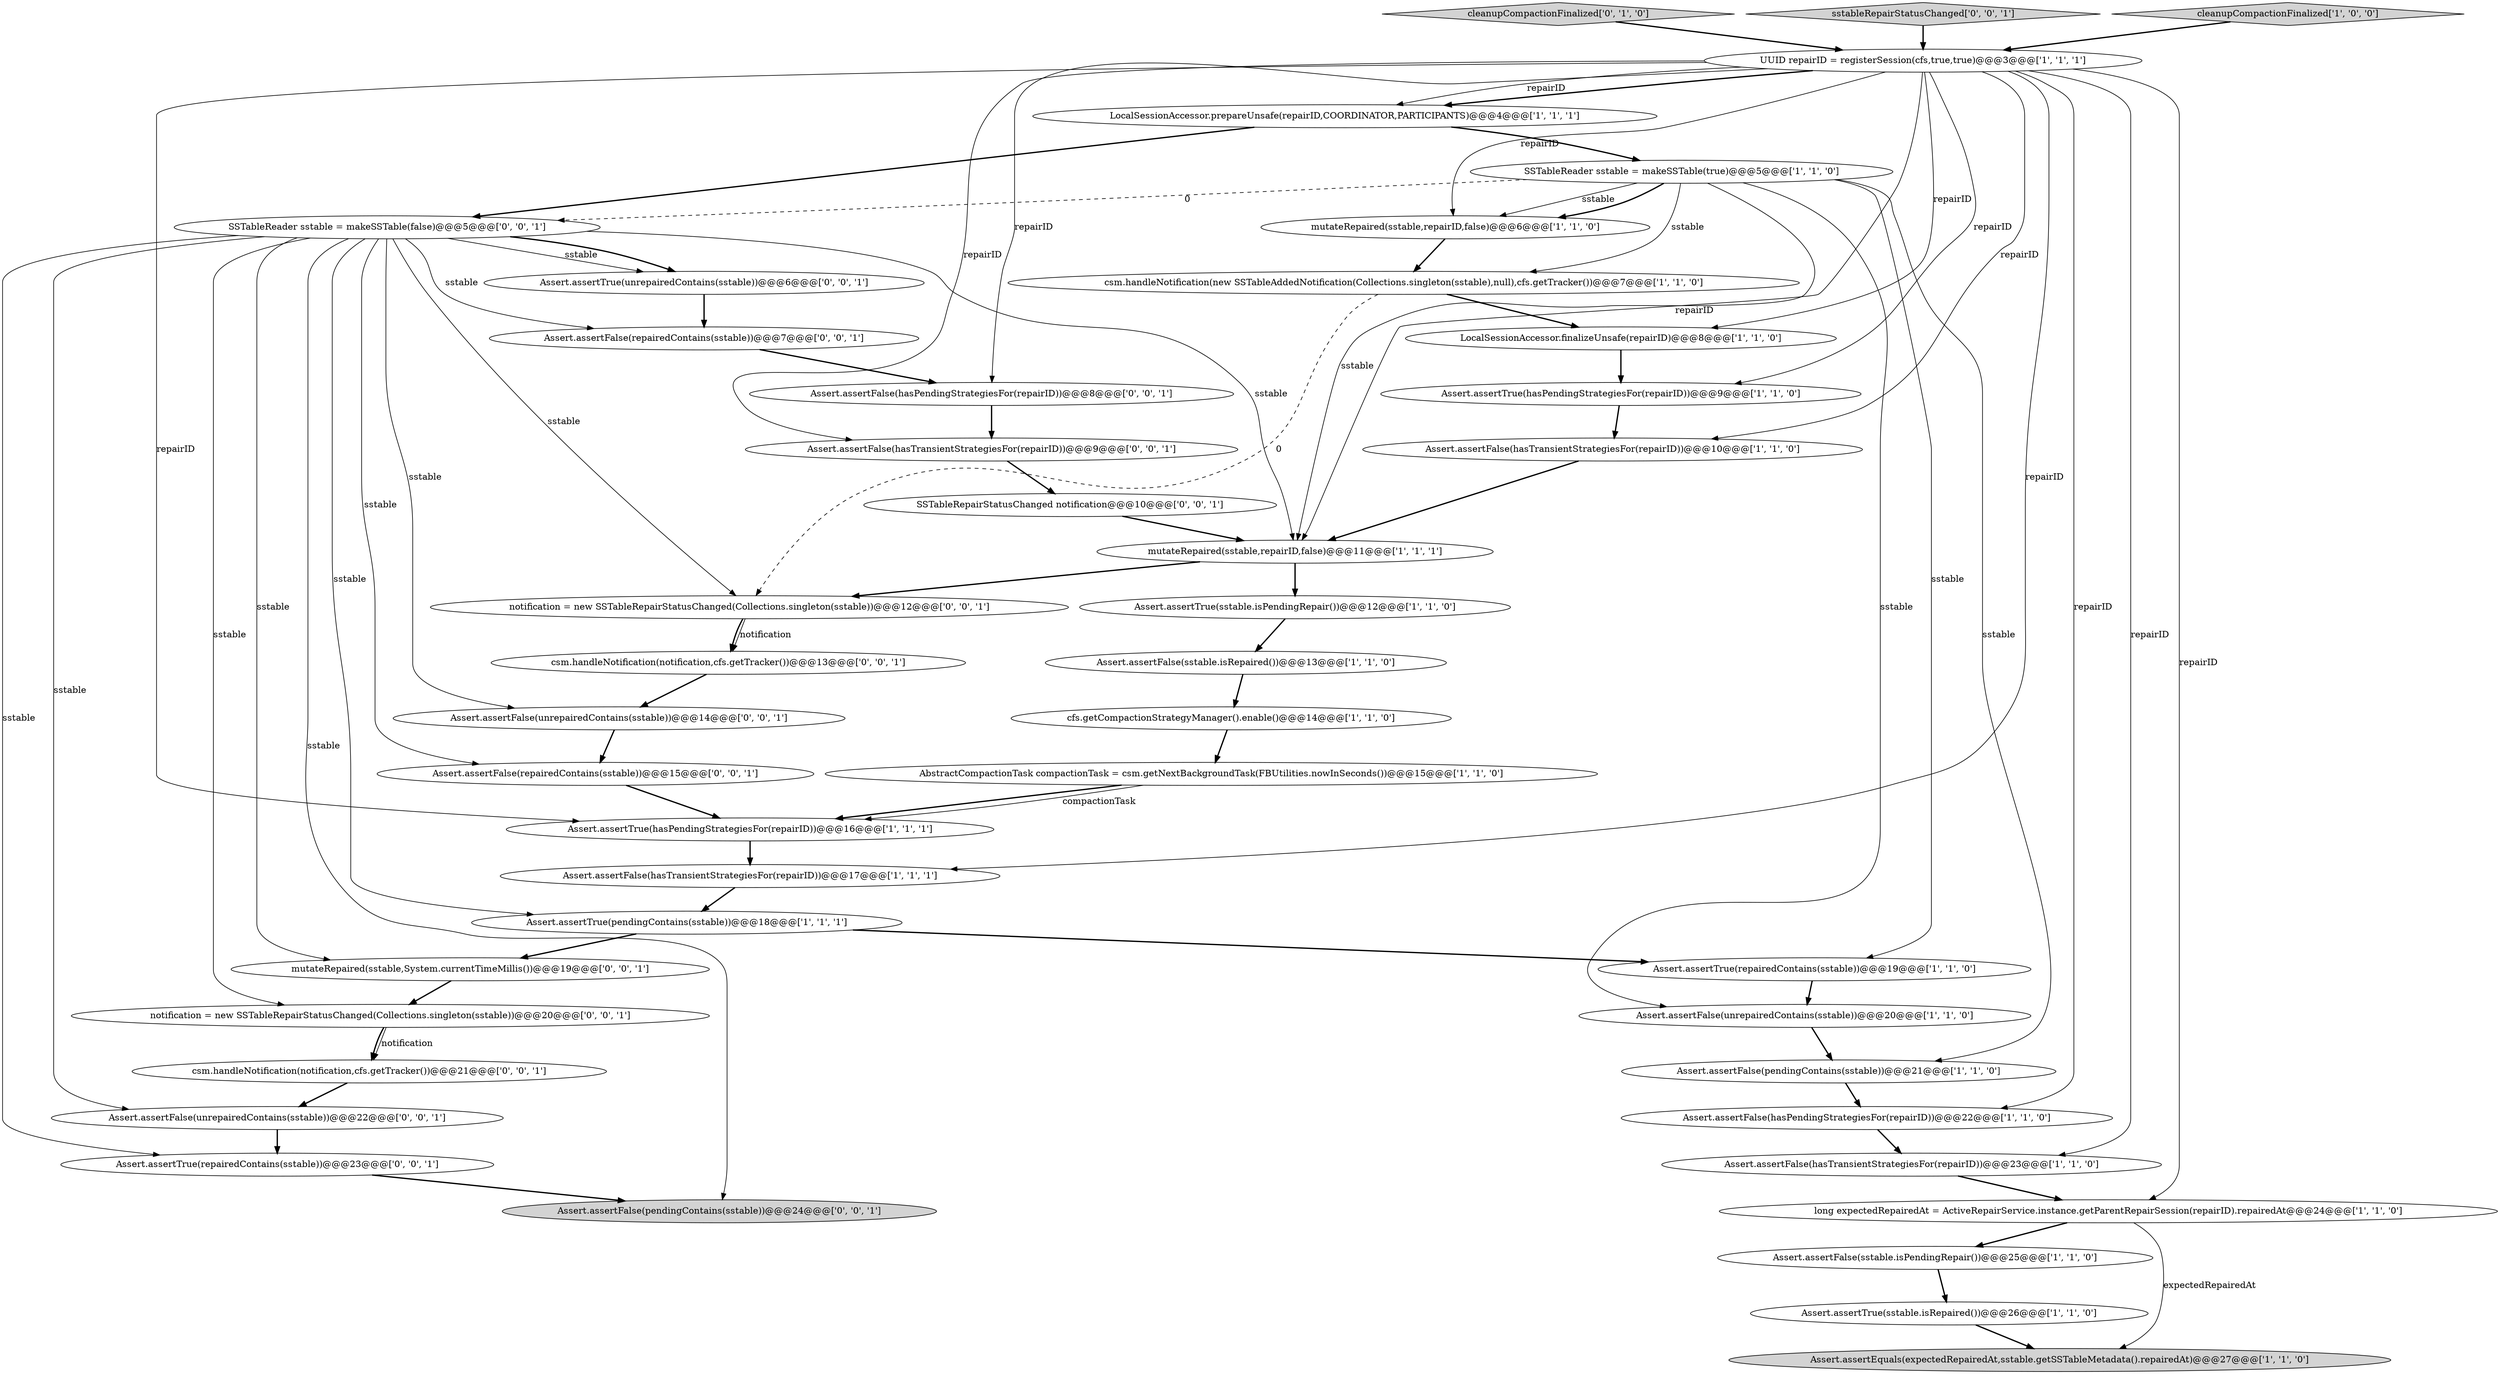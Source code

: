 digraph {
34 [style = filled, label = "notification = new SSTableRepairStatusChanged(Collections.singleton(sstable))@@@12@@@['0', '0', '1']", fillcolor = white, shape = ellipse image = "AAA0AAABBB3BBB"];
5 [style = filled, label = "Assert.assertFalse(sstable.isPendingRepair())@@@25@@@['1', '1', '0']", fillcolor = white, shape = ellipse image = "AAA0AAABBB1BBB"];
25 [style = filled, label = "Assert.assertFalse(hasTransientStrategiesFor(repairID))@@@17@@@['1', '1', '1']", fillcolor = white, shape = ellipse image = "AAA0AAABBB1BBB"];
26 [style = filled, label = "cleanupCompactionFinalized['0', '1', '0']", fillcolor = lightgray, shape = diamond image = "AAA0AAABBB2BBB"];
3 [style = filled, label = "Assert.assertTrue(sstable.isRepaired())@@@26@@@['1', '1', '0']", fillcolor = white, shape = ellipse image = "AAA0AAABBB1BBB"];
12 [style = filled, label = "Assert.assertFalse(hasTransientStrategiesFor(repairID))@@@23@@@['1', '1', '0']", fillcolor = white, shape = ellipse image = "AAA0AAABBB1BBB"];
22 [style = filled, label = "Assert.assertFalse(hasPendingStrategiesFor(repairID))@@@22@@@['1', '1', '0']", fillcolor = white, shape = ellipse image = "AAA0AAABBB1BBB"];
41 [style = filled, label = "Assert.assertTrue(repairedContains(sstable))@@@23@@@['0', '0', '1']", fillcolor = white, shape = ellipse image = "AAA0AAABBB3BBB"];
21 [style = filled, label = "LocalSessionAccessor.prepareUnsafe(repairID,COORDINATOR,PARTICIPANTS)@@@4@@@['1', '1', '1']", fillcolor = white, shape = ellipse image = "AAA0AAABBB1BBB"];
33 [style = filled, label = "sstableRepairStatusChanged['0', '0', '1']", fillcolor = lightgray, shape = diamond image = "AAA0AAABBB3BBB"];
14 [style = filled, label = "mutateRepaired(sstable,repairID,false)@@@11@@@['1', '1', '1']", fillcolor = white, shape = ellipse image = "AAA0AAABBB1BBB"];
9 [style = filled, label = "Assert.assertFalse(hasTransientStrategiesFor(repairID))@@@10@@@['1', '1', '0']", fillcolor = white, shape = ellipse image = "AAA0AAABBB1BBB"];
16 [style = filled, label = "long expectedRepairedAt = ActiveRepairService.instance.getParentRepairSession(repairID).repairedAt@@@24@@@['1', '1', '0']", fillcolor = white, shape = ellipse image = "AAA0AAABBB1BBB"];
15 [style = filled, label = "Assert.assertFalse(pendingContains(sstable))@@@21@@@['1', '1', '0']", fillcolor = white, shape = ellipse image = "AAA0AAABBB1BBB"];
29 [style = filled, label = "Assert.assertFalse(pendingContains(sstable))@@@24@@@['0', '0', '1']", fillcolor = lightgray, shape = ellipse image = "AAA0AAABBB3BBB"];
30 [style = filled, label = "notification = new SSTableRepairStatusChanged(Collections.singleton(sstable))@@@20@@@['0', '0', '1']", fillcolor = white, shape = ellipse image = "AAA0AAABBB3BBB"];
11 [style = filled, label = "AbstractCompactionTask compactionTask = csm.getNextBackgroundTask(FBUtilities.nowInSeconds())@@@15@@@['1', '1', '0']", fillcolor = white, shape = ellipse image = "AAA0AAABBB1BBB"];
37 [style = filled, label = "Assert.assertTrue(unrepairedContains(sstable))@@@6@@@['0', '0', '1']", fillcolor = white, shape = ellipse image = "AAA0AAABBB3BBB"];
27 [style = filled, label = "csm.handleNotification(notification,cfs.getTracker())@@@21@@@['0', '0', '1']", fillcolor = white, shape = ellipse image = "AAA0AAABBB3BBB"];
42 [style = filled, label = "Assert.assertFalse(hasTransientStrategiesFor(repairID))@@@9@@@['0', '0', '1']", fillcolor = white, shape = ellipse image = "AAA0AAABBB3BBB"];
1 [style = filled, label = "UUID repairID = registerSession(cfs,true,true)@@@3@@@['1', '1', '1']", fillcolor = white, shape = ellipse image = "AAA0AAABBB1BBB"];
8 [style = filled, label = "cfs.getCompactionStrategyManager().enable()@@@14@@@['1', '1', '0']", fillcolor = white, shape = ellipse image = "AAA0AAABBB1BBB"];
28 [style = filled, label = "SSTableRepairStatusChanged notification@@@10@@@['0', '0', '1']", fillcolor = white, shape = ellipse image = "AAA0AAABBB3BBB"];
39 [style = filled, label = "mutateRepaired(sstable,System.currentTimeMillis())@@@19@@@['0', '0', '1']", fillcolor = white, shape = ellipse image = "AAA0AAABBB3BBB"];
18 [style = filled, label = "Assert.assertFalse(unrepairedContains(sstable))@@@20@@@['1', '1', '0']", fillcolor = white, shape = ellipse image = "AAA0AAABBB1BBB"];
20 [style = filled, label = "csm.handleNotification(new SSTableAddedNotification(Collections.singleton(sstable),null),cfs.getTracker())@@@7@@@['1', '1', '0']", fillcolor = white, shape = ellipse image = "AAA0AAABBB1BBB"];
17 [style = filled, label = "Assert.assertTrue(hasPendingStrategiesFor(repairID))@@@9@@@['1', '1', '0']", fillcolor = white, shape = ellipse image = "AAA0AAABBB1BBB"];
38 [style = filled, label = "Assert.assertFalse(repairedContains(sstable))@@@15@@@['0', '0', '1']", fillcolor = white, shape = ellipse image = "AAA0AAABBB3BBB"];
19 [style = filled, label = "cleanupCompactionFinalized['1', '0', '0']", fillcolor = lightgray, shape = diamond image = "AAA0AAABBB1BBB"];
7 [style = filled, label = "SSTableReader sstable = makeSSTable(true)@@@5@@@['1', '1', '0']", fillcolor = white, shape = ellipse image = "AAA0AAABBB1BBB"];
35 [style = filled, label = "SSTableReader sstable = makeSSTable(false)@@@5@@@['0', '0', '1']", fillcolor = white, shape = ellipse image = "AAA0AAABBB3BBB"];
2 [style = filled, label = "mutateRepaired(sstable,repairID,false)@@@6@@@['1', '1', '0']", fillcolor = white, shape = ellipse image = "AAA0AAABBB1BBB"];
23 [style = filled, label = "Assert.assertTrue(sstable.isPendingRepair())@@@12@@@['1', '1', '0']", fillcolor = white, shape = ellipse image = "AAA0AAABBB1BBB"];
43 [style = filled, label = "Assert.assertFalse(unrepairedContains(sstable))@@@22@@@['0', '0', '1']", fillcolor = white, shape = ellipse image = "AAA0AAABBB3BBB"];
31 [style = filled, label = "Assert.assertFalse(repairedContains(sstable))@@@7@@@['0', '0', '1']", fillcolor = white, shape = ellipse image = "AAA0AAABBB3BBB"];
32 [style = filled, label = "csm.handleNotification(notification,cfs.getTracker())@@@13@@@['0', '0', '1']", fillcolor = white, shape = ellipse image = "AAA0AAABBB3BBB"];
10 [style = filled, label = "LocalSessionAccessor.finalizeUnsafe(repairID)@@@8@@@['1', '1', '0']", fillcolor = white, shape = ellipse image = "AAA0AAABBB1BBB"];
6 [style = filled, label = "Assert.assertEquals(expectedRepairedAt,sstable.getSSTableMetadata().repairedAt)@@@27@@@['1', '1', '0']", fillcolor = lightgray, shape = ellipse image = "AAA0AAABBB1BBB"];
4 [style = filled, label = "Assert.assertFalse(sstable.isRepaired())@@@13@@@['1', '1', '0']", fillcolor = white, shape = ellipse image = "AAA0AAABBB1BBB"];
13 [style = filled, label = "Assert.assertTrue(pendingContains(sstable))@@@18@@@['1', '1', '1']", fillcolor = white, shape = ellipse image = "AAA0AAABBB1BBB"];
24 [style = filled, label = "Assert.assertTrue(hasPendingStrategiesFor(repairID))@@@16@@@['1', '1', '1']", fillcolor = white, shape = ellipse image = "AAA0AAABBB1BBB"];
36 [style = filled, label = "Assert.assertFalse(unrepairedContains(sstable))@@@14@@@['0', '0', '1']", fillcolor = white, shape = ellipse image = "AAA0AAABBB3BBB"];
40 [style = filled, label = "Assert.assertFalse(hasPendingStrategiesFor(repairID))@@@8@@@['0', '0', '1']", fillcolor = white, shape = ellipse image = "AAA0AAABBB3BBB"];
0 [style = filled, label = "Assert.assertTrue(repairedContains(sstable))@@@19@@@['1', '1', '0']", fillcolor = white, shape = ellipse image = "AAA0AAABBB1BBB"];
1->17 [style = solid, label="repairID"];
7->2 [style = solid, label="sstable"];
7->0 [style = solid, label="sstable"];
1->2 [style = solid, label="repairID"];
1->16 [style = solid, label="repairID"];
1->40 [style = solid, label="repairID"];
35->37 [style = solid, label="sstable"];
40->42 [style = bold, label=""];
20->34 [style = dashed, label="0"];
30->27 [style = solid, label="notification"];
13->39 [style = bold, label=""];
35->38 [style = solid, label="sstable"];
20->10 [style = bold, label=""];
7->20 [style = solid, label="sstable"];
10->17 [style = bold, label=""];
19->1 [style = bold, label=""];
1->24 [style = solid, label="repairID"];
37->31 [style = bold, label=""];
35->13 [style = solid, label="sstable"];
13->0 [style = bold, label=""];
31->40 [style = bold, label=""];
42->28 [style = bold, label=""];
1->22 [style = solid, label="repairID"];
7->15 [style = solid, label="sstable"];
1->21 [style = bold, label=""];
1->10 [style = solid, label="repairID"];
7->18 [style = solid, label="sstable"];
4->8 [style = bold, label=""];
35->30 [style = solid, label="sstable"];
15->22 [style = bold, label=""];
11->24 [style = bold, label=""];
7->35 [style = dashed, label="0"];
35->43 [style = solid, label="sstable"];
38->24 [style = bold, label=""];
12->16 [style = bold, label=""];
3->6 [style = bold, label=""];
32->36 [style = bold, label=""];
30->27 [style = bold, label=""];
43->41 [style = bold, label=""];
8->11 [style = bold, label=""];
1->42 [style = solid, label="repairID"];
35->39 [style = solid, label="sstable"];
41->29 [style = bold, label=""];
33->1 [style = bold, label=""];
35->31 [style = solid, label="sstable"];
2->20 [style = bold, label=""];
18->15 [style = bold, label=""];
26->1 [style = bold, label=""];
11->24 [style = solid, label="compactionTask"];
17->9 [style = bold, label=""];
25->13 [style = bold, label=""];
35->37 [style = bold, label=""];
1->12 [style = solid, label="repairID"];
7->14 [style = solid, label="sstable"];
21->7 [style = bold, label=""];
1->21 [style = solid, label="repairID"];
9->14 [style = bold, label=""];
14->23 [style = bold, label=""];
16->5 [style = bold, label=""];
14->34 [style = bold, label=""];
27->43 [style = bold, label=""];
34->32 [style = solid, label="notification"];
24->25 [style = bold, label=""];
5->3 [style = bold, label=""];
21->35 [style = bold, label=""];
36->38 [style = bold, label=""];
22->12 [style = bold, label=""];
35->14 [style = solid, label="sstable"];
35->36 [style = solid, label="sstable"];
35->29 [style = solid, label="sstable"];
28->14 [style = bold, label=""];
23->4 [style = bold, label=""];
39->30 [style = bold, label=""];
1->9 [style = solid, label="repairID"];
16->6 [style = solid, label="expectedRepairedAt"];
35->34 [style = solid, label="sstable"];
0->18 [style = bold, label=""];
1->14 [style = solid, label="repairID"];
35->41 [style = solid, label="sstable"];
1->25 [style = solid, label="repairID"];
34->32 [style = bold, label=""];
7->2 [style = bold, label=""];
}

